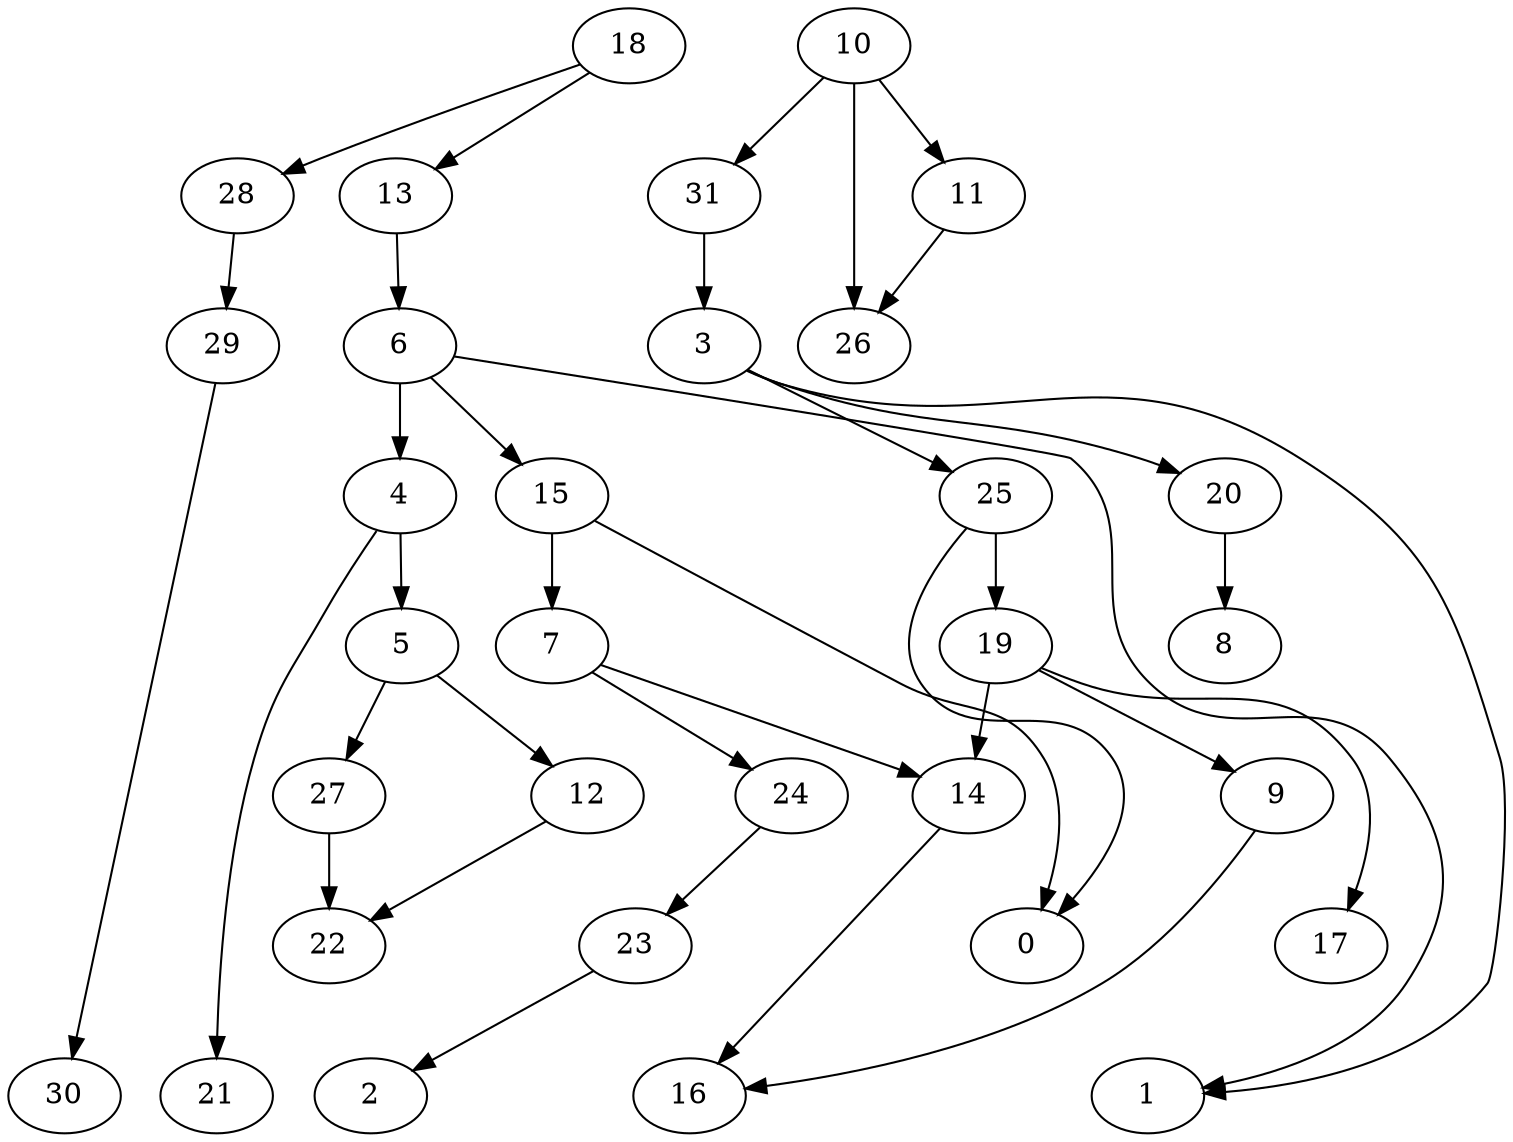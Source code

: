 digraph g {
0;
1;
2;
3;
4;
5;
6;
7;
8;
9;
10;
11;
12;
13;
14;
15;
16;
17;
18;
19;
20;
21;
22;
23;
24;
25;
26;
27;
28;
29;
30;
31;
3 -> 1 [weight=0];
3 -> 20 [weight=0];
3 -> 25 [weight=0];
4 -> 5 [weight=0];
4 -> 21 [weight=0];
5 -> 12 [weight=0];
5 -> 27 [weight=0];
6 -> 1 [weight=0];
6 -> 4 [weight=1];
6 -> 15 [weight=0];
7 -> 14 [weight=0];
7 -> 24 [weight=0];
9 -> 16 [weight=0];
10 -> 31 [weight=0];
10 -> 11 [weight=0];
10 -> 26 [weight=1];
11 -> 26 [weight=0];
12 -> 22 [weight=0];
13 -> 6 [weight=0];
14 -> 16 [weight=0];
15 -> 0 [weight=0];
15 -> 7 [weight=3];
18 -> 28 [weight=0];
18 -> 13 [weight=0];
19 -> 14 [weight=0];
19 -> 9 [weight=0];
19 -> 17 [weight=0];
20 -> 8 [weight=0];
23 -> 2 [weight=0];
24 -> 23 [weight=0];
25 -> 0 [weight=0];
25 -> 19 [weight=1];
27 -> 22 [weight=0];
28 -> 29 [weight=0];
29 -> 30 [weight=0];
31 -> 3 [weight=1];
}
